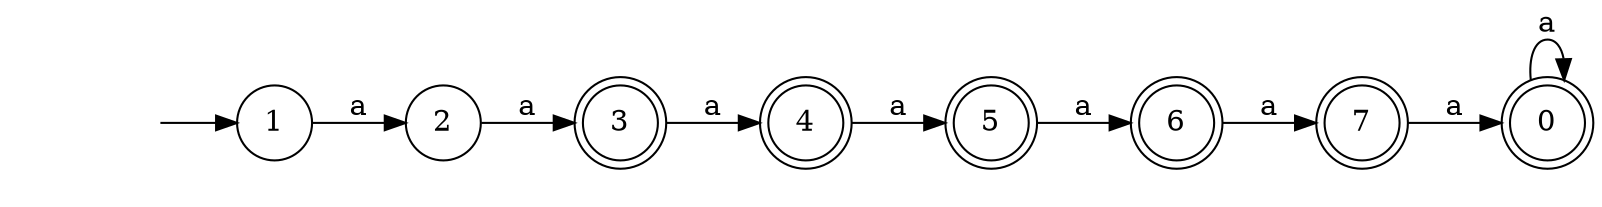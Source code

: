 digraph finite_state_machine { rankdir=LR
	node [shape=doublecircle]
	3
	4
	5
	6
	7
	0

	node [shape=circle]
	fake0 [style=invisible]
	fake0 -> 1

	1 -> 2 [label="a"] 
	2 -> 3 [label="a"] 
	3 -> 4 [label="a"] 
	4 -> 5 [label="a"] 
	5 -> 6 [label="a"] 
	6 -> 7 [label="a"] 
	7 -> 0 [label="a"] 
	0 -> 0 [label="a"] 
}
